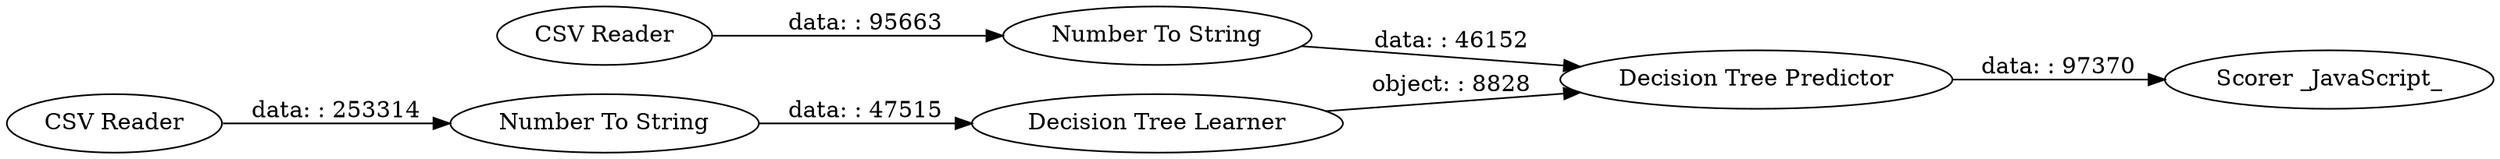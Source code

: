 digraph {
	"687652663734878339_2" [label="Number To String"]
	"687652663734878339_7" [label="Scorer _JavaScript_"]
	"687652663734878339_6" [label="Number To String"]
	"687652663734878339_5" [label="CSV Reader"]
	"687652663734878339_4" [label="Decision Tree Predictor"]
	"687652663734878339_3" [label="Decision Tree Learner"]
	"687652663734878339_1" [label="CSV Reader"]
	"687652663734878339_6" -> "687652663734878339_4" [label="data: : 46152"]
	"687652663734878339_5" -> "687652663734878339_6" [label="data: : 95663"]
	"687652663734878339_2" -> "687652663734878339_3" [label="data: : 47515"]
	"687652663734878339_1" -> "687652663734878339_2" [label="data: : 253314"]
	"687652663734878339_4" -> "687652663734878339_7" [label="data: : 97370"]
	"687652663734878339_3" -> "687652663734878339_4" [label="object: : 8828"]
	rankdir=LR
}
